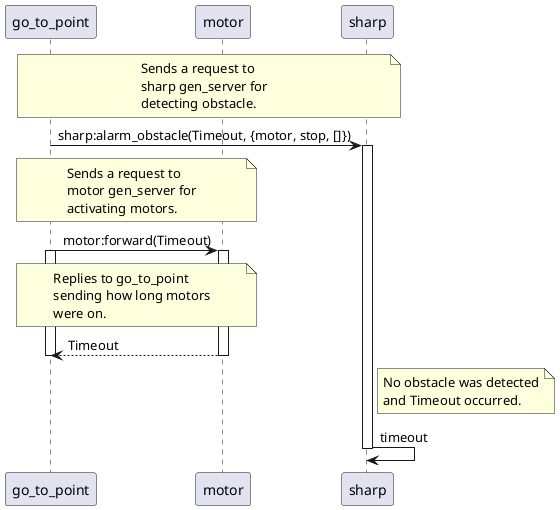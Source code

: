 @startuml

participant go_to_point
participant motor
participant sharp

note over go_to_point, sharp
     Sends a request to 
     sharp gen_server for
     detecting obstacle.
end note

go_to_point -> sharp: sharp:alarm_obstacle(Timeout, {motor, stop, []})
activate sharp

note over go_to_point, motor
     Sends a request to 
     motor gen_server for
     activating motors.
end note

go_to_point -> motor: motor:forward(Timeout)
activate go_to_point
activate motor

note over go_to_point, motor
     Replies to go_to_point
     sending how long motors
     were on.
end note

motor --> go_to_point: Timeout
deactivate motor
deactivate go_to_point

note right of sharp
     No obstacle was detected
     and Timeout occurred.
end note

sharp -> sharp: timeout
deactivate sharp

@enduml